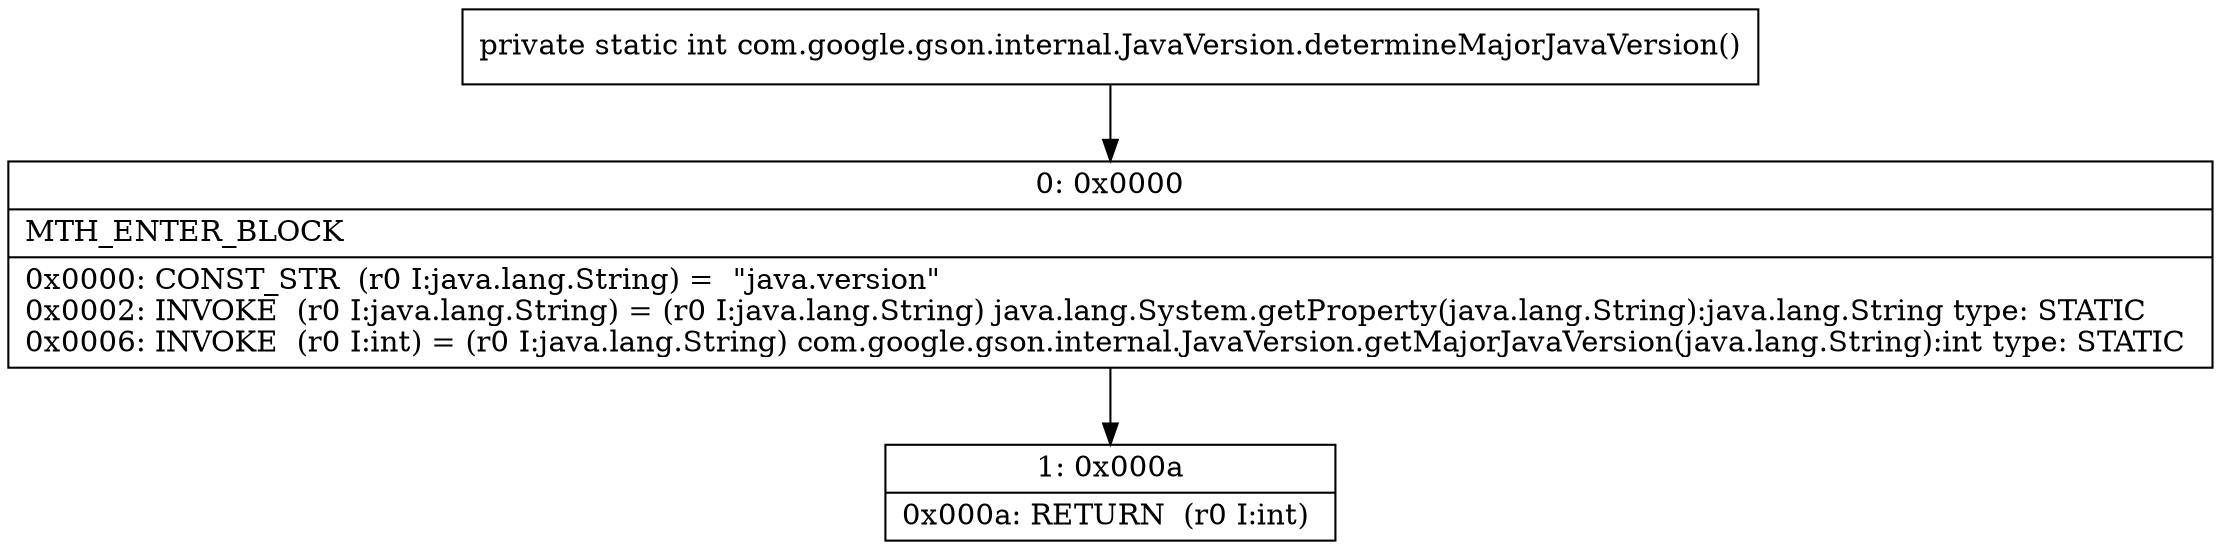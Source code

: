 digraph "CFG forcom.google.gson.internal.JavaVersion.determineMajorJavaVersion()I" {
Node_0 [shape=record,label="{0\:\ 0x0000|MTH_ENTER_BLOCK\l|0x0000: CONST_STR  (r0 I:java.lang.String) =  \"java.version\" \l0x0002: INVOKE  (r0 I:java.lang.String) = (r0 I:java.lang.String) java.lang.System.getProperty(java.lang.String):java.lang.String type: STATIC \l0x0006: INVOKE  (r0 I:int) = (r0 I:java.lang.String) com.google.gson.internal.JavaVersion.getMajorJavaVersion(java.lang.String):int type: STATIC \l}"];
Node_1 [shape=record,label="{1\:\ 0x000a|0x000a: RETURN  (r0 I:int) \l}"];
MethodNode[shape=record,label="{private static int com.google.gson.internal.JavaVersion.determineMajorJavaVersion() }"];
MethodNode -> Node_0;
Node_0 -> Node_1;
}

